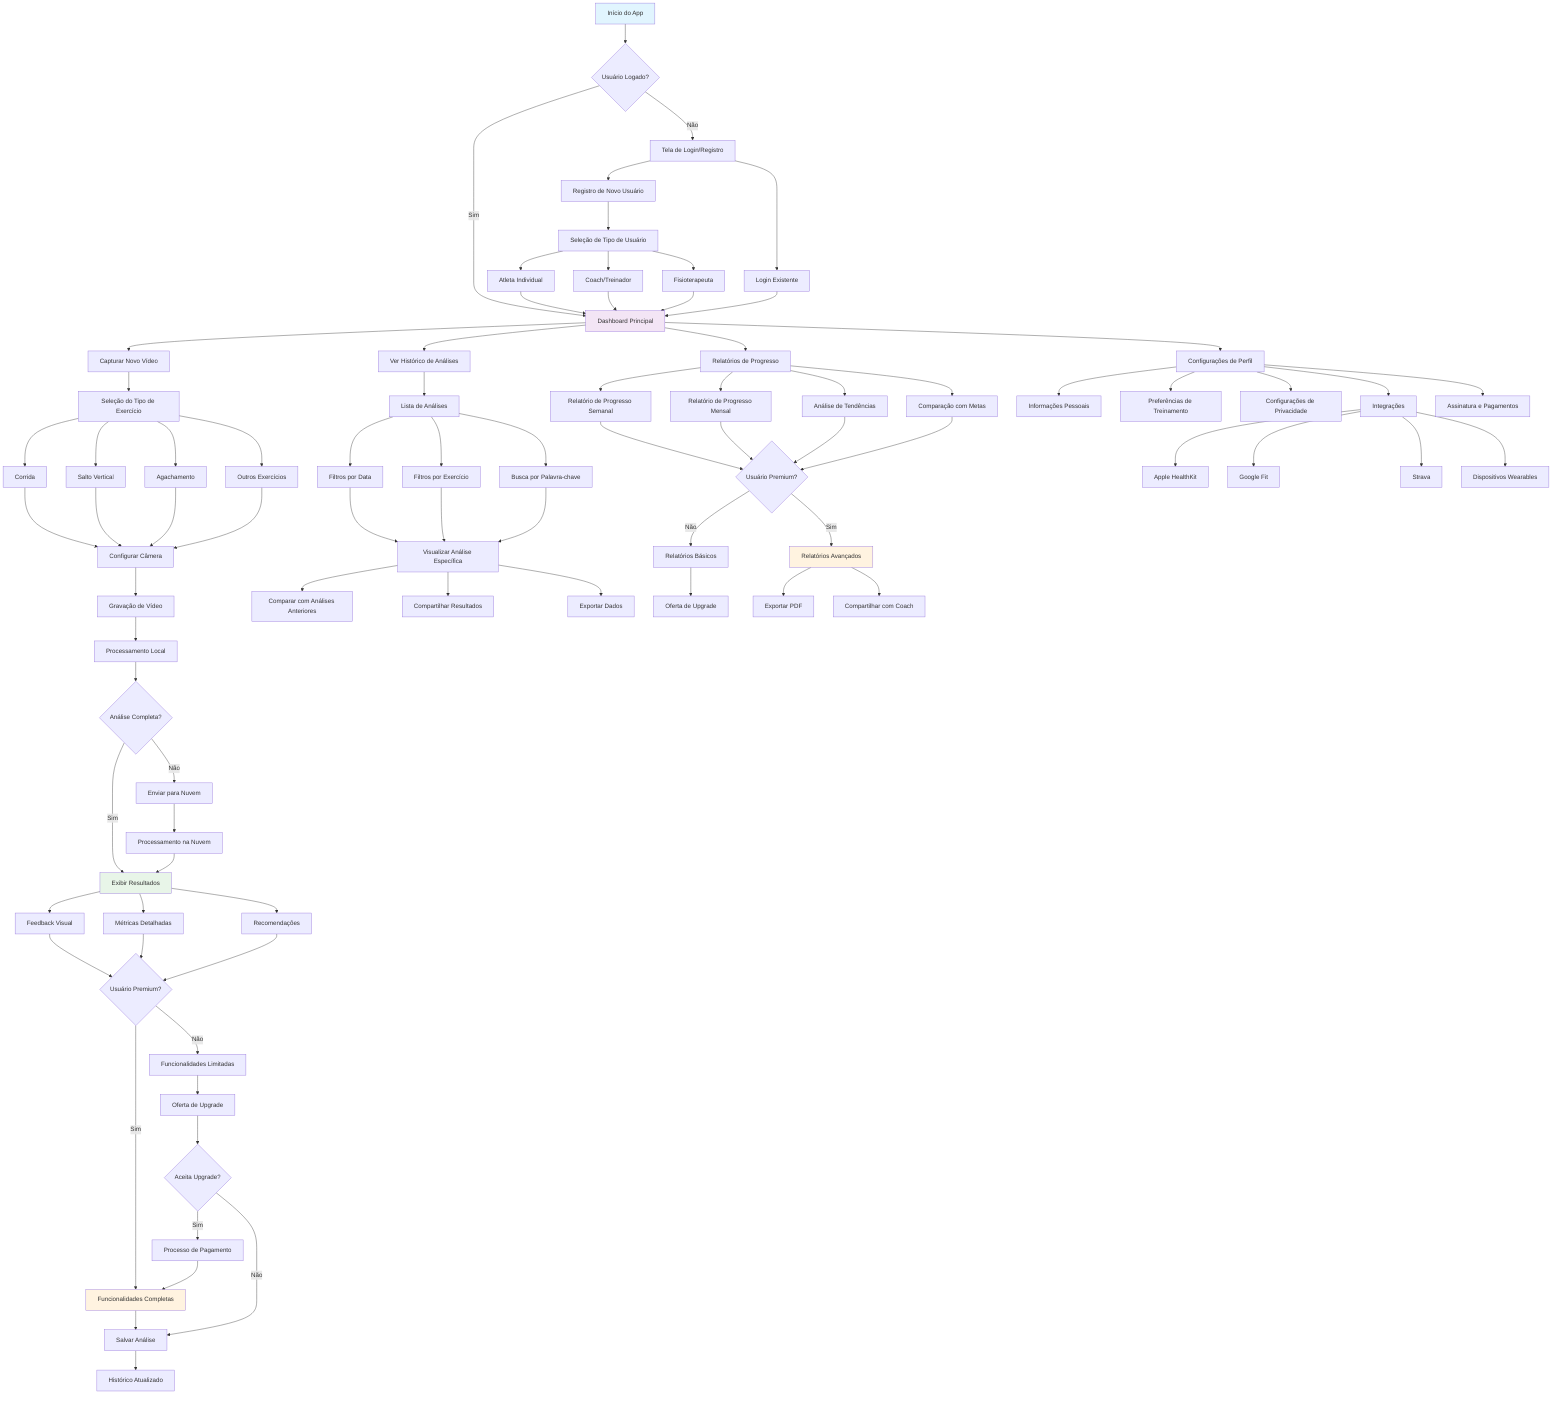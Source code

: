 flowchart TD
    A[Início do App] --> B{Usuário Logado?}
    B -->|Não| C[Tela de Login/Registro]
    B -->|Sim| D[Dashboard Principal]
    
    C --> C1[Registro de Novo Usuário]
    C --> C2[Login Existente]
    C1 --> C3[Seleção de Tipo de Usuário]
    C3 --> C4[Atleta Individual]
    C3 --> C5[Coach/Treinador]
    C3 --> C6[Fisioterapeuta]
    C4 --> D
    C5 --> D
    C6 --> D
    C2 --> D
    
    D --> E[Capturar Novo Vídeo]
    D --> F[Ver Histórico de Análises]
    D --> G[Relatórios de Progresso]
    D --> H[Configurações de Perfil]
    
    E --> E1[Seleção do Tipo de Exercício]
    E1 --> E2[Corrida]
    E1 --> E3[Salto Vertical]
    E1 --> E4[Agachamento]
    E1 --> E5[Outros Exercícios]
    
    E2 --> E6[Configurar Câmera]
    E3 --> E6
    E4 --> E6
    E5 --> E6
    
    E6 --> E7[Gravação de Vídeo]
    E7 --> E8[Processamento Local]
    E8 --> E9{Análise Completa?}
    E9 -->|Não| E10[Enviar para Nuvem]
    E9 -->|Sim| E11[Exibir Resultados]
    E10 --> E12[Processamento na Nuvem]
    E12 --> E11
    
    E11 --> E13[Feedback Visual]
    E11 --> E14[Métricas Detalhadas]
    E11 --> E15[Recomendações]
    
    E13 --> E16{Usuário Premium?}
    E14 --> E16
    E15 --> E16
    
    E16 -->|Não| E17[Funcionalidades Limitadas]
    E16 -->|Sim| E18[Funcionalidades Completas]
    
    E17 --> E19[Oferta de Upgrade]
    E18 --> E20[Salvar Análise]
    E19 --> E21{Aceita Upgrade?}
    E21 -->|Sim| E22[Processo de Pagamento]
    E21 -->|Não| E20
    E22 --> E18
    
    E20 --> F1[Histórico Atualizado]
    
    F --> F2[Lista de Análises]
    F2 --> F3[Filtros por Data]
    F2 --> F4[Filtros por Exercício]
    F2 --> F5[Busca por Palavra-chave]
    
    F3 --> F6[Visualizar Análise Específica]
    F4 --> F6
    F5 --> F6
    
    F6 --> F7[Comparar com Análises Anteriores]
    F6 --> F8[Compartilhar Resultados]
    F6 --> F9[Exportar Dados]
    
    G --> G1[Relatório de Progresso Semanal]
    G --> G2[Relatório de Progresso Mensal]
    G --> G3[Análise de Tendências]
    G --> G4[Comparação com Metas]
    
    G1 --> G5{Usuário Premium?}
    G2 --> G5
    G3 --> G5
    G4 --> G5
    
    G5 -->|Não| G6[Relatórios Básicos]
    G5 -->|Sim| G7[Relatórios Avançados]
    
    G6 --> G8[Oferta de Upgrade]
    G7 --> G9[Exportar PDF]
    G7 --> G10[Compartilhar com Coach]
    
    H --> H1[Informações Pessoais]
    H --> H2[Preferências de Treinamento]
    H --> H3[Configurações de Privacidade]
    H --> H4[Integrações]
    H --> H5[Assinatura e Pagamentos]
    
    H4 --> H6[Apple HealthKit]
    H4 --> H7[Google Fit]
    H4 --> H8[Strava]
    H4 --> H9[Dispositivos Wearables]
    
    style A fill:#e1f5fe
    style D fill:#f3e5f5
    style E11 fill:#e8f5e8
    style E18 fill:#fff3e0
    style G7 fill:#fff3e0